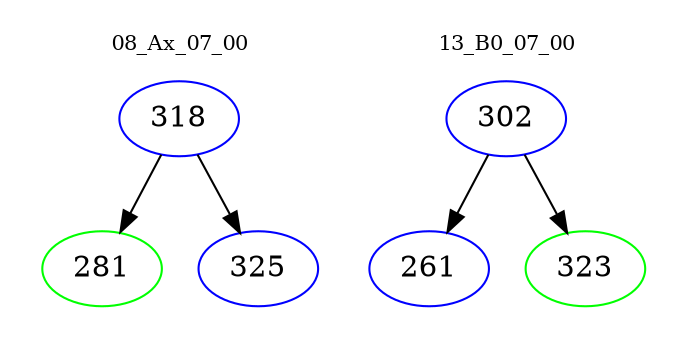 digraph{
subgraph cluster_0 {
color = white
label = "08_Ax_07_00";
fontsize=10;
T0_318 [label="318", color="blue"]
T0_318 -> T0_281 [color="black"]
T0_281 [label="281", color="green"]
T0_318 -> T0_325 [color="black"]
T0_325 [label="325", color="blue"]
}
subgraph cluster_1 {
color = white
label = "13_B0_07_00";
fontsize=10;
T1_302 [label="302", color="blue"]
T1_302 -> T1_261 [color="black"]
T1_261 [label="261", color="blue"]
T1_302 -> T1_323 [color="black"]
T1_323 [label="323", color="green"]
}
}
